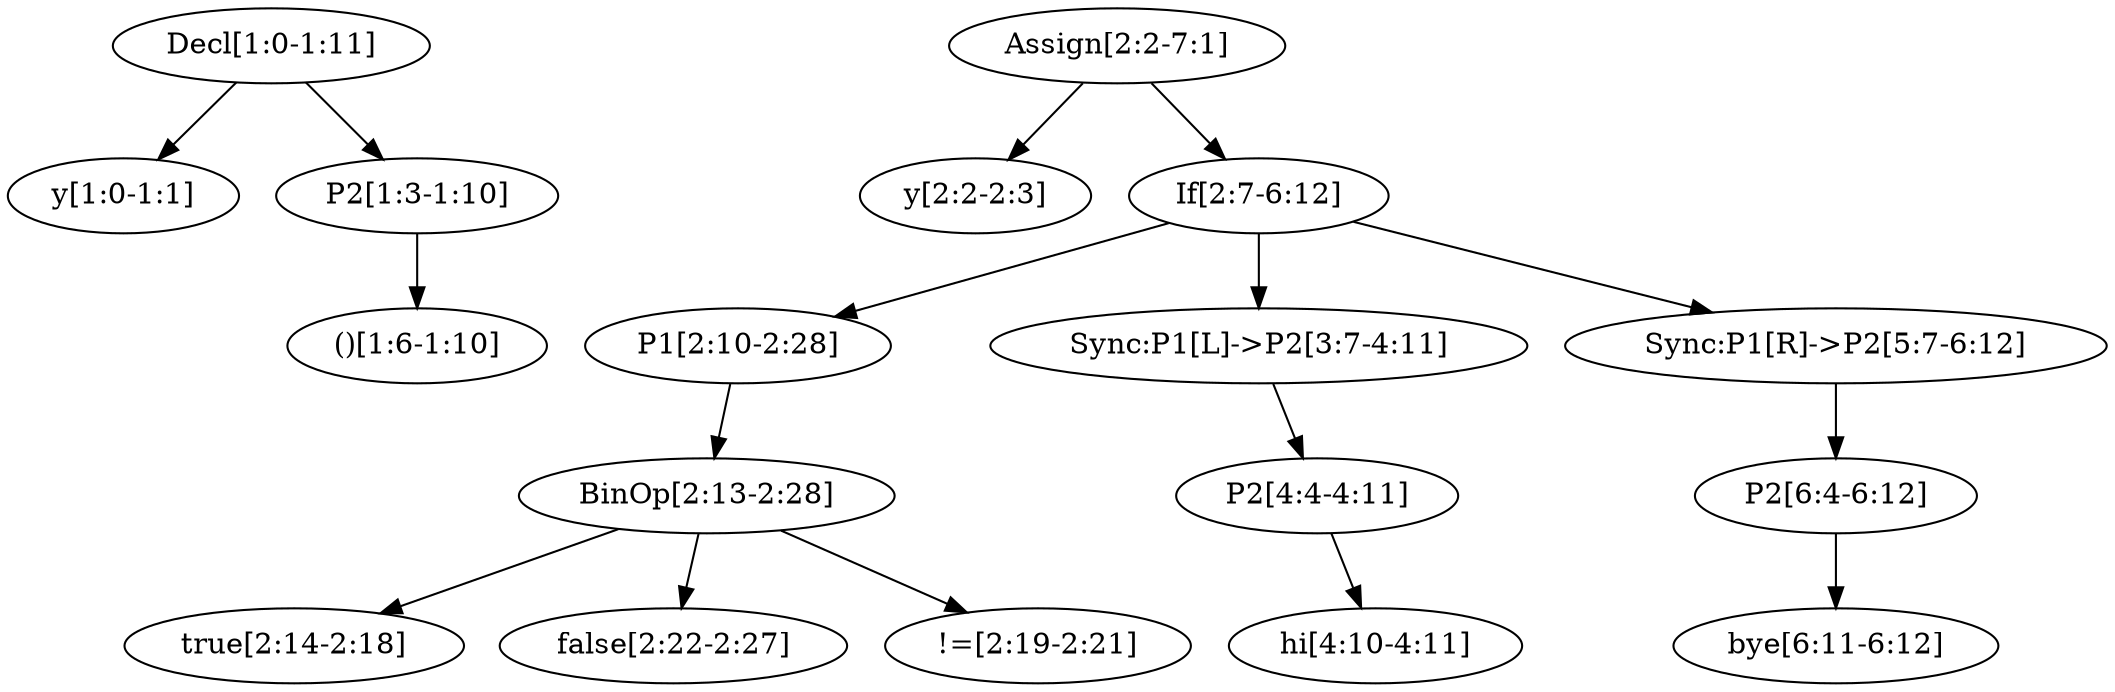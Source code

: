 digraph G{n0[label="Decl[1:0-1:11]"];n0->n1;n0->n2;n1[label="y[1:0-1:1]"];n2[label="P2[1:3-1:10]"];n2->n3;n3[label="()[1:6-1:10]"];n4[label="Assign[2:2-7:1]"];n4->n5;n4->n6;n5[label="y[2:2-2:3]"];n6[label="If[2:7-6:12]"];n6->n7;n6->n12;n6->n15;n7[label="P1[2:10-2:28]"];n7->n8;n8[label="BinOp[2:13-2:28]"];n8->n9;n8->n10;n8->n11;n9[label="true[2:14-2:18]"];n10[label="false[2:22-2:27]"];n11[label="!=[2:19-2:21]"];n12[label="Sync:P1[L]->P2[3:7-4:11]"];n12->n13;n13[label="P2[4:4-4:11]"];n13->n14;n14[label="hi[4:10-4:11]"];n15[label="Sync:P1[R]->P2[5:7-6:12]"];n15->n16;n16[label="P2[6:4-6:12]"];n16->n17;n17[label="bye[6:11-6:12]"];}